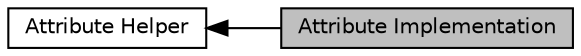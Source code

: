 digraph "Attribute Implementation"
{
  edge [fontname="Helvetica",fontsize="10",labelfontname="Helvetica",labelfontsize="10"];
  node [fontname="Helvetica",fontsize="10",shape=box];
  rankdir=LR;
  Node2 [label="Attribute Helper",height=0.2,width=0.4,color="black", fillcolor="white", style="filled",URL="$group__attributehelper.html",tooltip="All these macros can be used to generate automatically the code for subclasses of AttributeValue,..."];
  Node1 [label="Attribute Implementation",height=0.2,width=0.4,color="black", fillcolor="grey75", style="filled", fontcolor="black",tooltip="These are the internal implementation functions for the Attribute system."];
  Node2->Node1 [shape=plaintext, dir="back", style="solid"];
}
